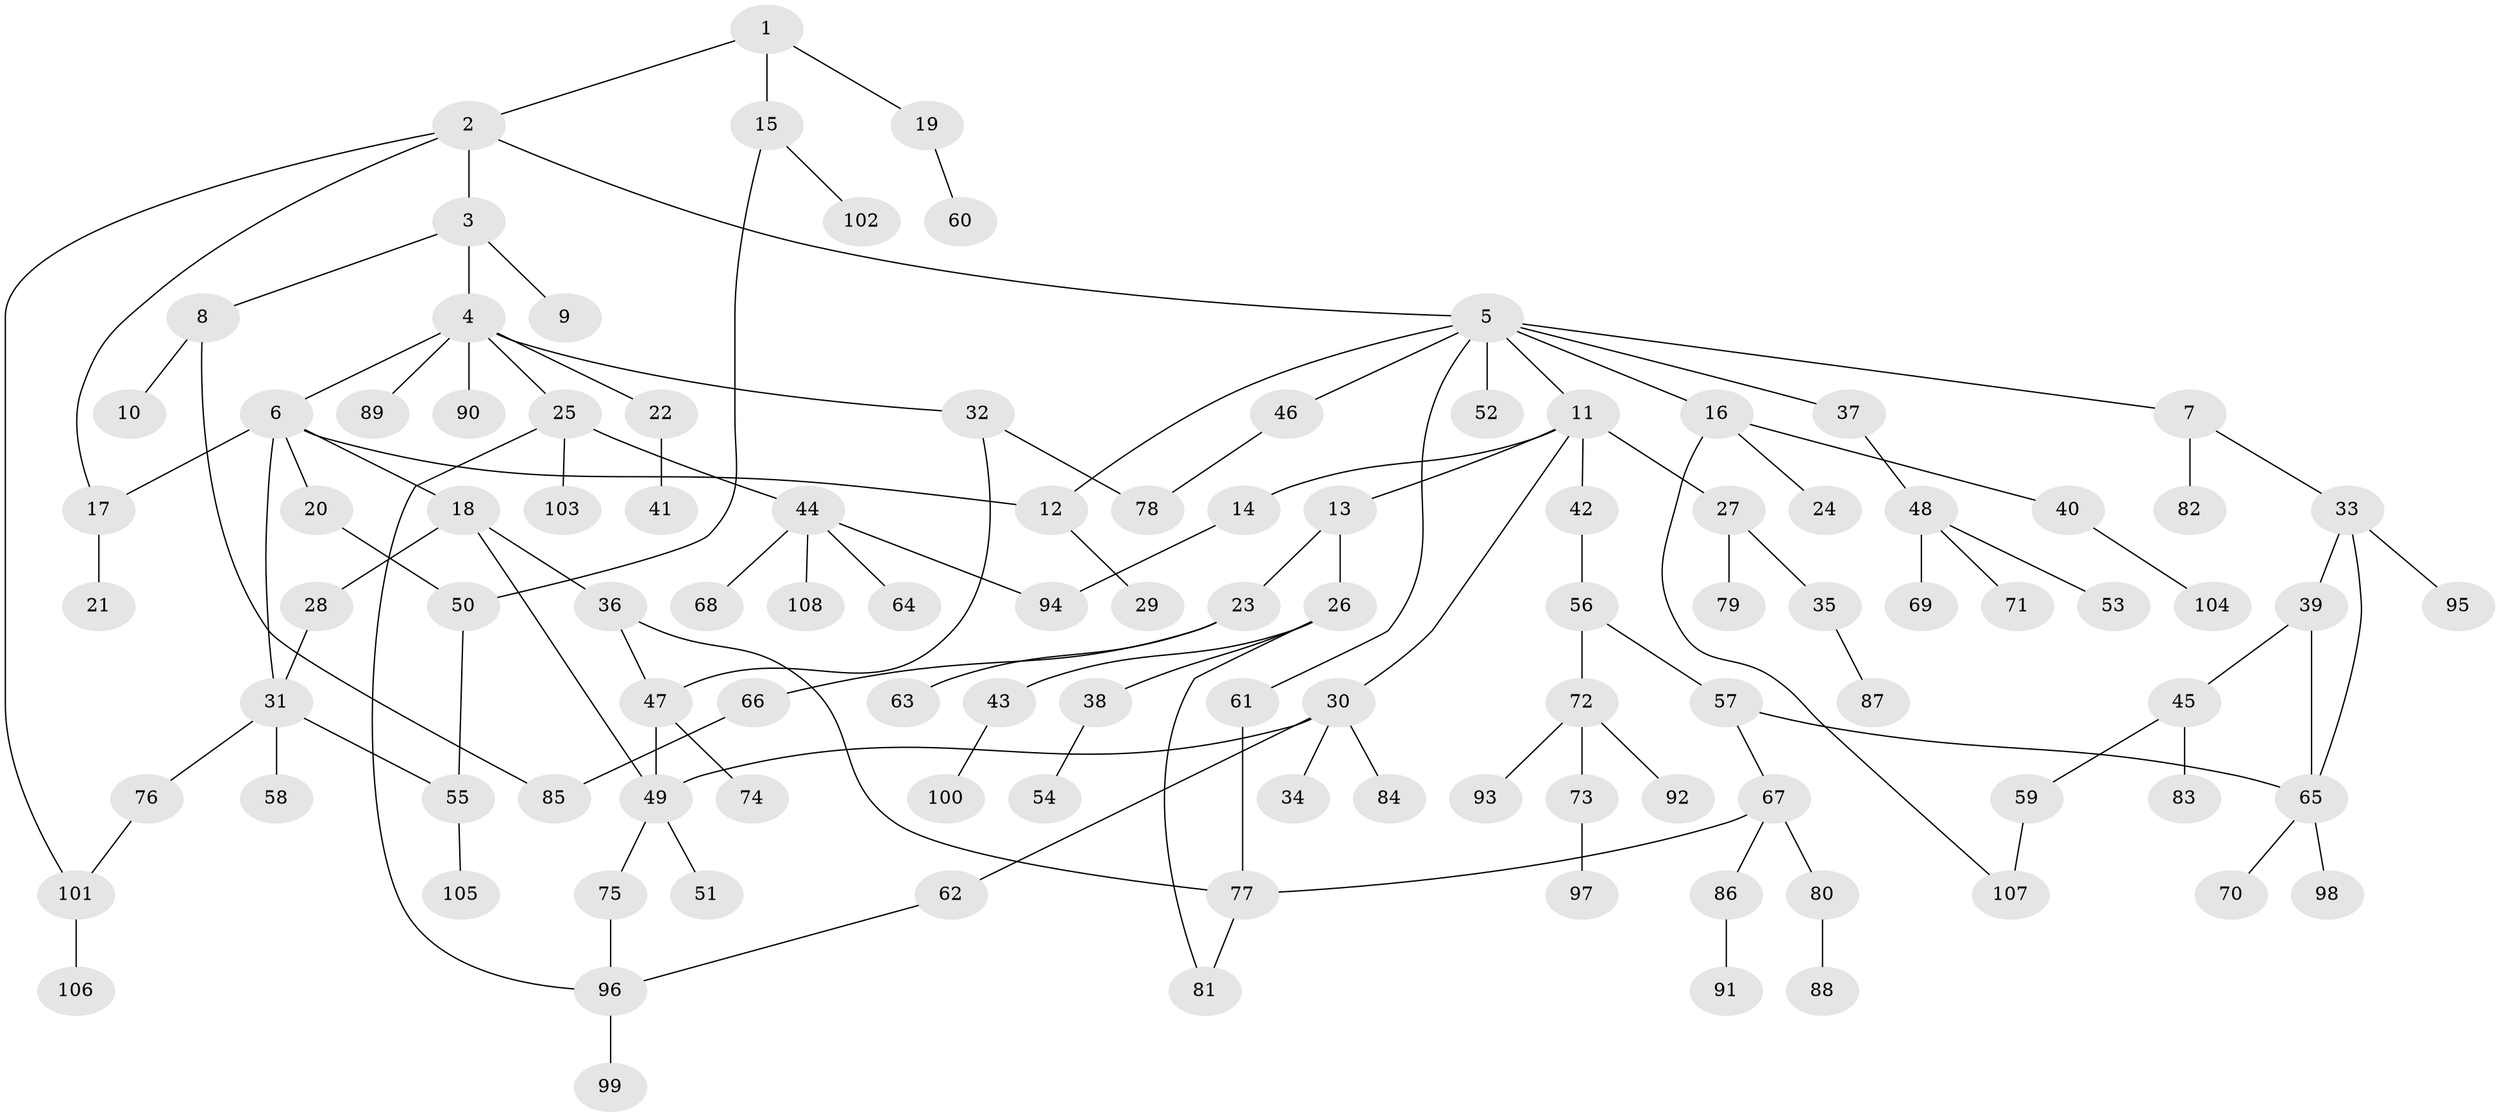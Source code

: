 // Generated by graph-tools (version 1.1) at 2025/49/03/09/25 03:49:25]
// undirected, 108 vertices, 127 edges
graph export_dot {
graph [start="1"]
  node [color=gray90,style=filled];
  1;
  2;
  3;
  4;
  5;
  6;
  7;
  8;
  9;
  10;
  11;
  12;
  13;
  14;
  15;
  16;
  17;
  18;
  19;
  20;
  21;
  22;
  23;
  24;
  25;
  26;
  27;
  28;
  29;
  30;
  31;
  32;
  33;
  34;
  35;
  36;
  37;
  38;
  39;
  40;
  41;
  42;
  43;
  44;
  45;
  46;
  47;
  48;
  49;
  50;
  51;
  52;
  53;
  54;
  55;
  56;
  57;
  58;
  59;
  60;
  61;
  62;
  63;
  64;
  65;
  66;
  67;
  68;
  69;
  70;
  71;
  72;
  73;
  74;
  75;
  76;
  77;
  78;
  79;
  80;
  81;
  82;
  83;
  84;
  85;
  86;
  87;
  88;
  89;
  90;
  91;
  92;
  93;
  94;
  95;
  96;
  97;
  98;
  99;
  100;
  101;
  102;
  103;
  104;
  105;
  106;
  107;
  108;
  1 -- 2;
  1 -- 15;
  1 -- 19;
  2 -- 3;
  2 -- 5;
  2 -- 17;
  2 -- 101;
  3 -- 4;
  3 -- 8;
  3 -- 9;
  4 -- 6;
  4 -- 22;
  4 -- 25;
  4 -- 32;
  4 -- 89;
  4 -- 90;
  5 -- 7;
  5 -- 11;
  5 -- 12;
  5 -- 16;
  5 -- 37;
  5 -- 46;
  5 -- 52;
  5 -- 61;
  6 -- 18;
  6 -- 20;
  6 -- 12;
  6 -- 31;
  6 -- 17;
  7 -- 33;
  7 -- 82;
  8 -- 10;
  8 -- 85;
  11 -- 13;
  11 -- 14;
  11 -- 27;
  11 -- 30;
  11 -- 42;
  12 -- 29;
  13 -- 23;
  13 -- 26;
  14 -- 94;
  15 -- 102;
  15 -- 50;
  16 -- 24;
  16 -- 40;
  16 -- 107;
  17 -- 21;
  18 -- 28;
  18 -- 36;
  18 -- 49;
  19 -- 60;
  20 -- 50;
  22 -- 41;
  23 -- 63;
  23 -- 66;
  25 -- 44;
  25 -- 103;
  25 -- 96;
  26 -- 38;
  26 -- 43;
  26 -- 81;
  27 -- 35;
  27 -- 79;
  28 -- 31;
  30 -- 34;
  30 -- 62;
  30 -- 84;
  30 -- 49;
  31 -- 58;
  31 -- 76;
  31 -- 55;
  32 -- 78;
  32 -- 47;
  33 -- 39;
  33 -- 95;
  33 -- 65;
  35 -- 87;
  36 -- 47;
  36 -- 77;
  37 -- 48;
  38 -- 54;
  39 -- 45;
  39 -- 65;
  40 -- 104;
  42 -- 56;
  43 -- 100;
  44 -- 64;
  44 -- 68;
  44 -- 94;
  44 -- 108;
  45 -- 59;
  45 -- 83;
  46 -- 78;
  47 -- 74;
  47 -- 49;
  48 -- 53;
  48 -- 69;
  48 -- 71;
  49 -- 51;
  49 -- 75;
  50 -- 55;
  55 -- 105;
  56 -- 57;
  56 -- 72;
  57 -- 67;
  57 -- 65;
  59 -- 107;
  61 -- 77;
  62 -- 96;
  65 -- 70;
  65 -- 98;
  66 -- 85;
  67 -- 80;
  67 -- 86;
  67 -- 77;
  72 -- 73;
  72 -- 92;
  72 -- 93;
  73 -- 97;
  75 -- 96;
  76 -- 101;
  77 -- 81;
  80 -- 88;
  86 -- 91;
  96 -- 99;
  101 -- 106;
}
